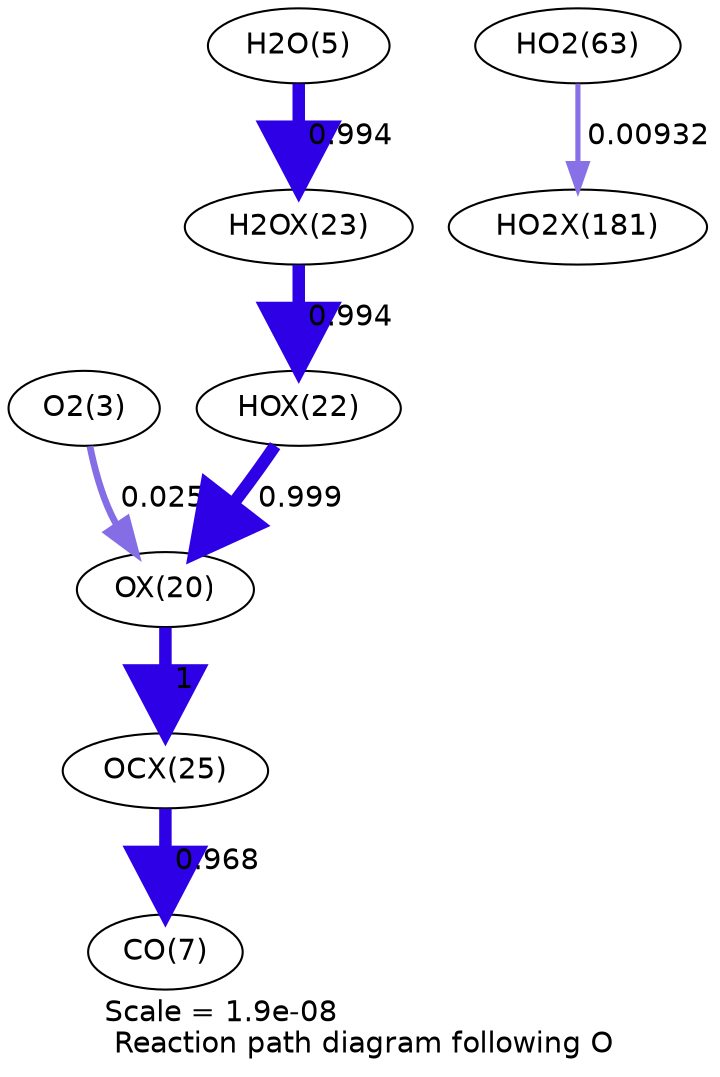 digraph reaction_paths {
center=1;
s5 -> s26[fontname="Helvetica", penwidth=3.24, arrowsize=1.62, color="0.7, 0.526, 0.9"
, label=" 0.0258"];
s28 -> s26[fontname="Helvetica", penwidth=6, arrowsize=3, color="0.7, 1.5, 0.9"
, label=" 0.999"];
s26 -> s31[fontname="Helvetica", penwidth=6, arrowsize=3, color="0.7, 1.5, 0.9"
, label=" 1"];
s29 -> s28[fontname="Helvetica", penwidth=6, arrowsize=3, color="0.7, 1.49, 0.9"
, label=" 0.994"];
s7 -> s29[fontname="Helvetica", penwidth=6, arrowsize=3, color="0.7, 1.49, 0.9"
, label=" 0.994"];
s31 -> s9[fontname="Helvetica", penwidth=5.98, arrowsize=2.99, color="0.7, 1.47, 0.9"
, label=" 0.968"];
s21 -> s40[fontname="Helvetica", penwidth=2.47, arrowsize=1.23, color="0.7, 0.509, 0.9"
, label=" 0.00932"];
s5 [ fontname="Helvetica", label="O2(3)"];
s7 [ fontname="Helvetica", label="H2O(5)"];
s9 [ fontname="Helvetica", label="CO(7)"];
s21 [ fontname="Helvetica", label="HO2(63)"];
s26 [ fontname="Helvetica", label="OX(20)"];
s28 [ fontname="Helvetica", label="HOX(22)"];
s29 [ fontname="Helvetica", label="H2OX(23)"];
s31 [ fontname="Helvetica", label="OCX(25)"];
s40 [ fontname="Helvetica", label="HO2X(181)"];
 label = "Scale = 1.9e-08\l Reaction path diagram following O";
 fontname = "Helvetica";
}

